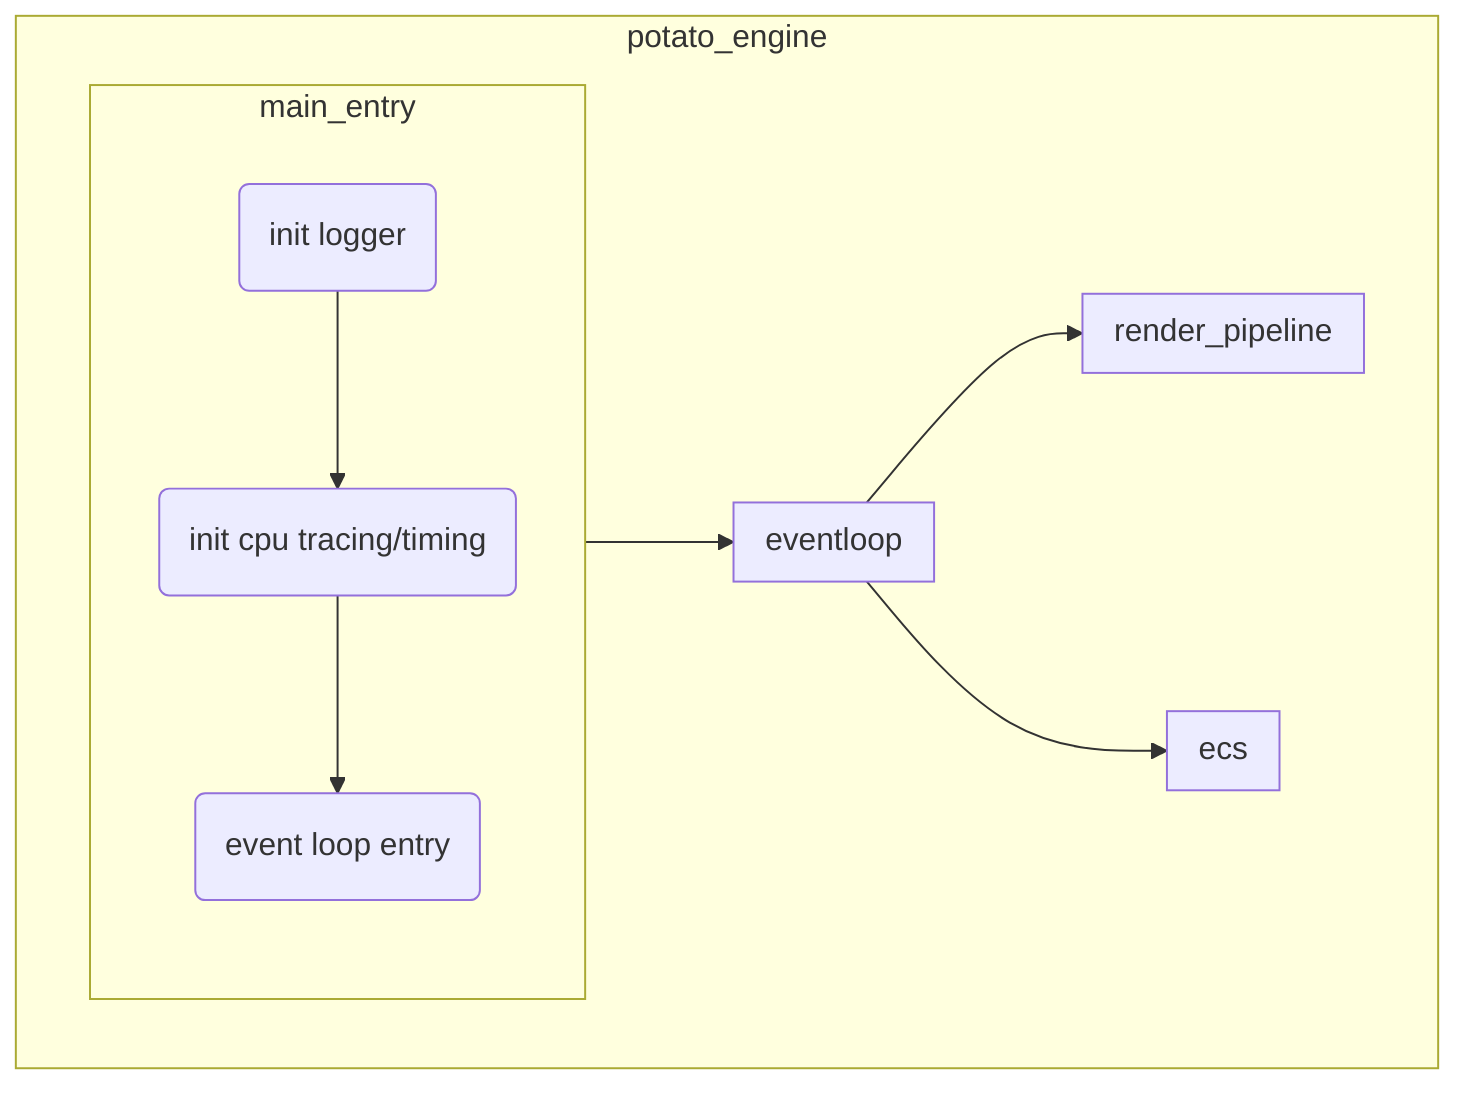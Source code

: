 flowchart TD
    A("init logger")
    B("init cpu tracing/timing")
    C("event loop entry")

    subgraph potato_engine
        subgraph main_entry
        A --> B --> C 
        end
        subgraph eventloop
        end
        subgraph ecs
        end
        subgraph render_pipeline
        end
        main_entry --> eventloop
        eventloop --> ecs
        eventloop --> render_pipeline
    end